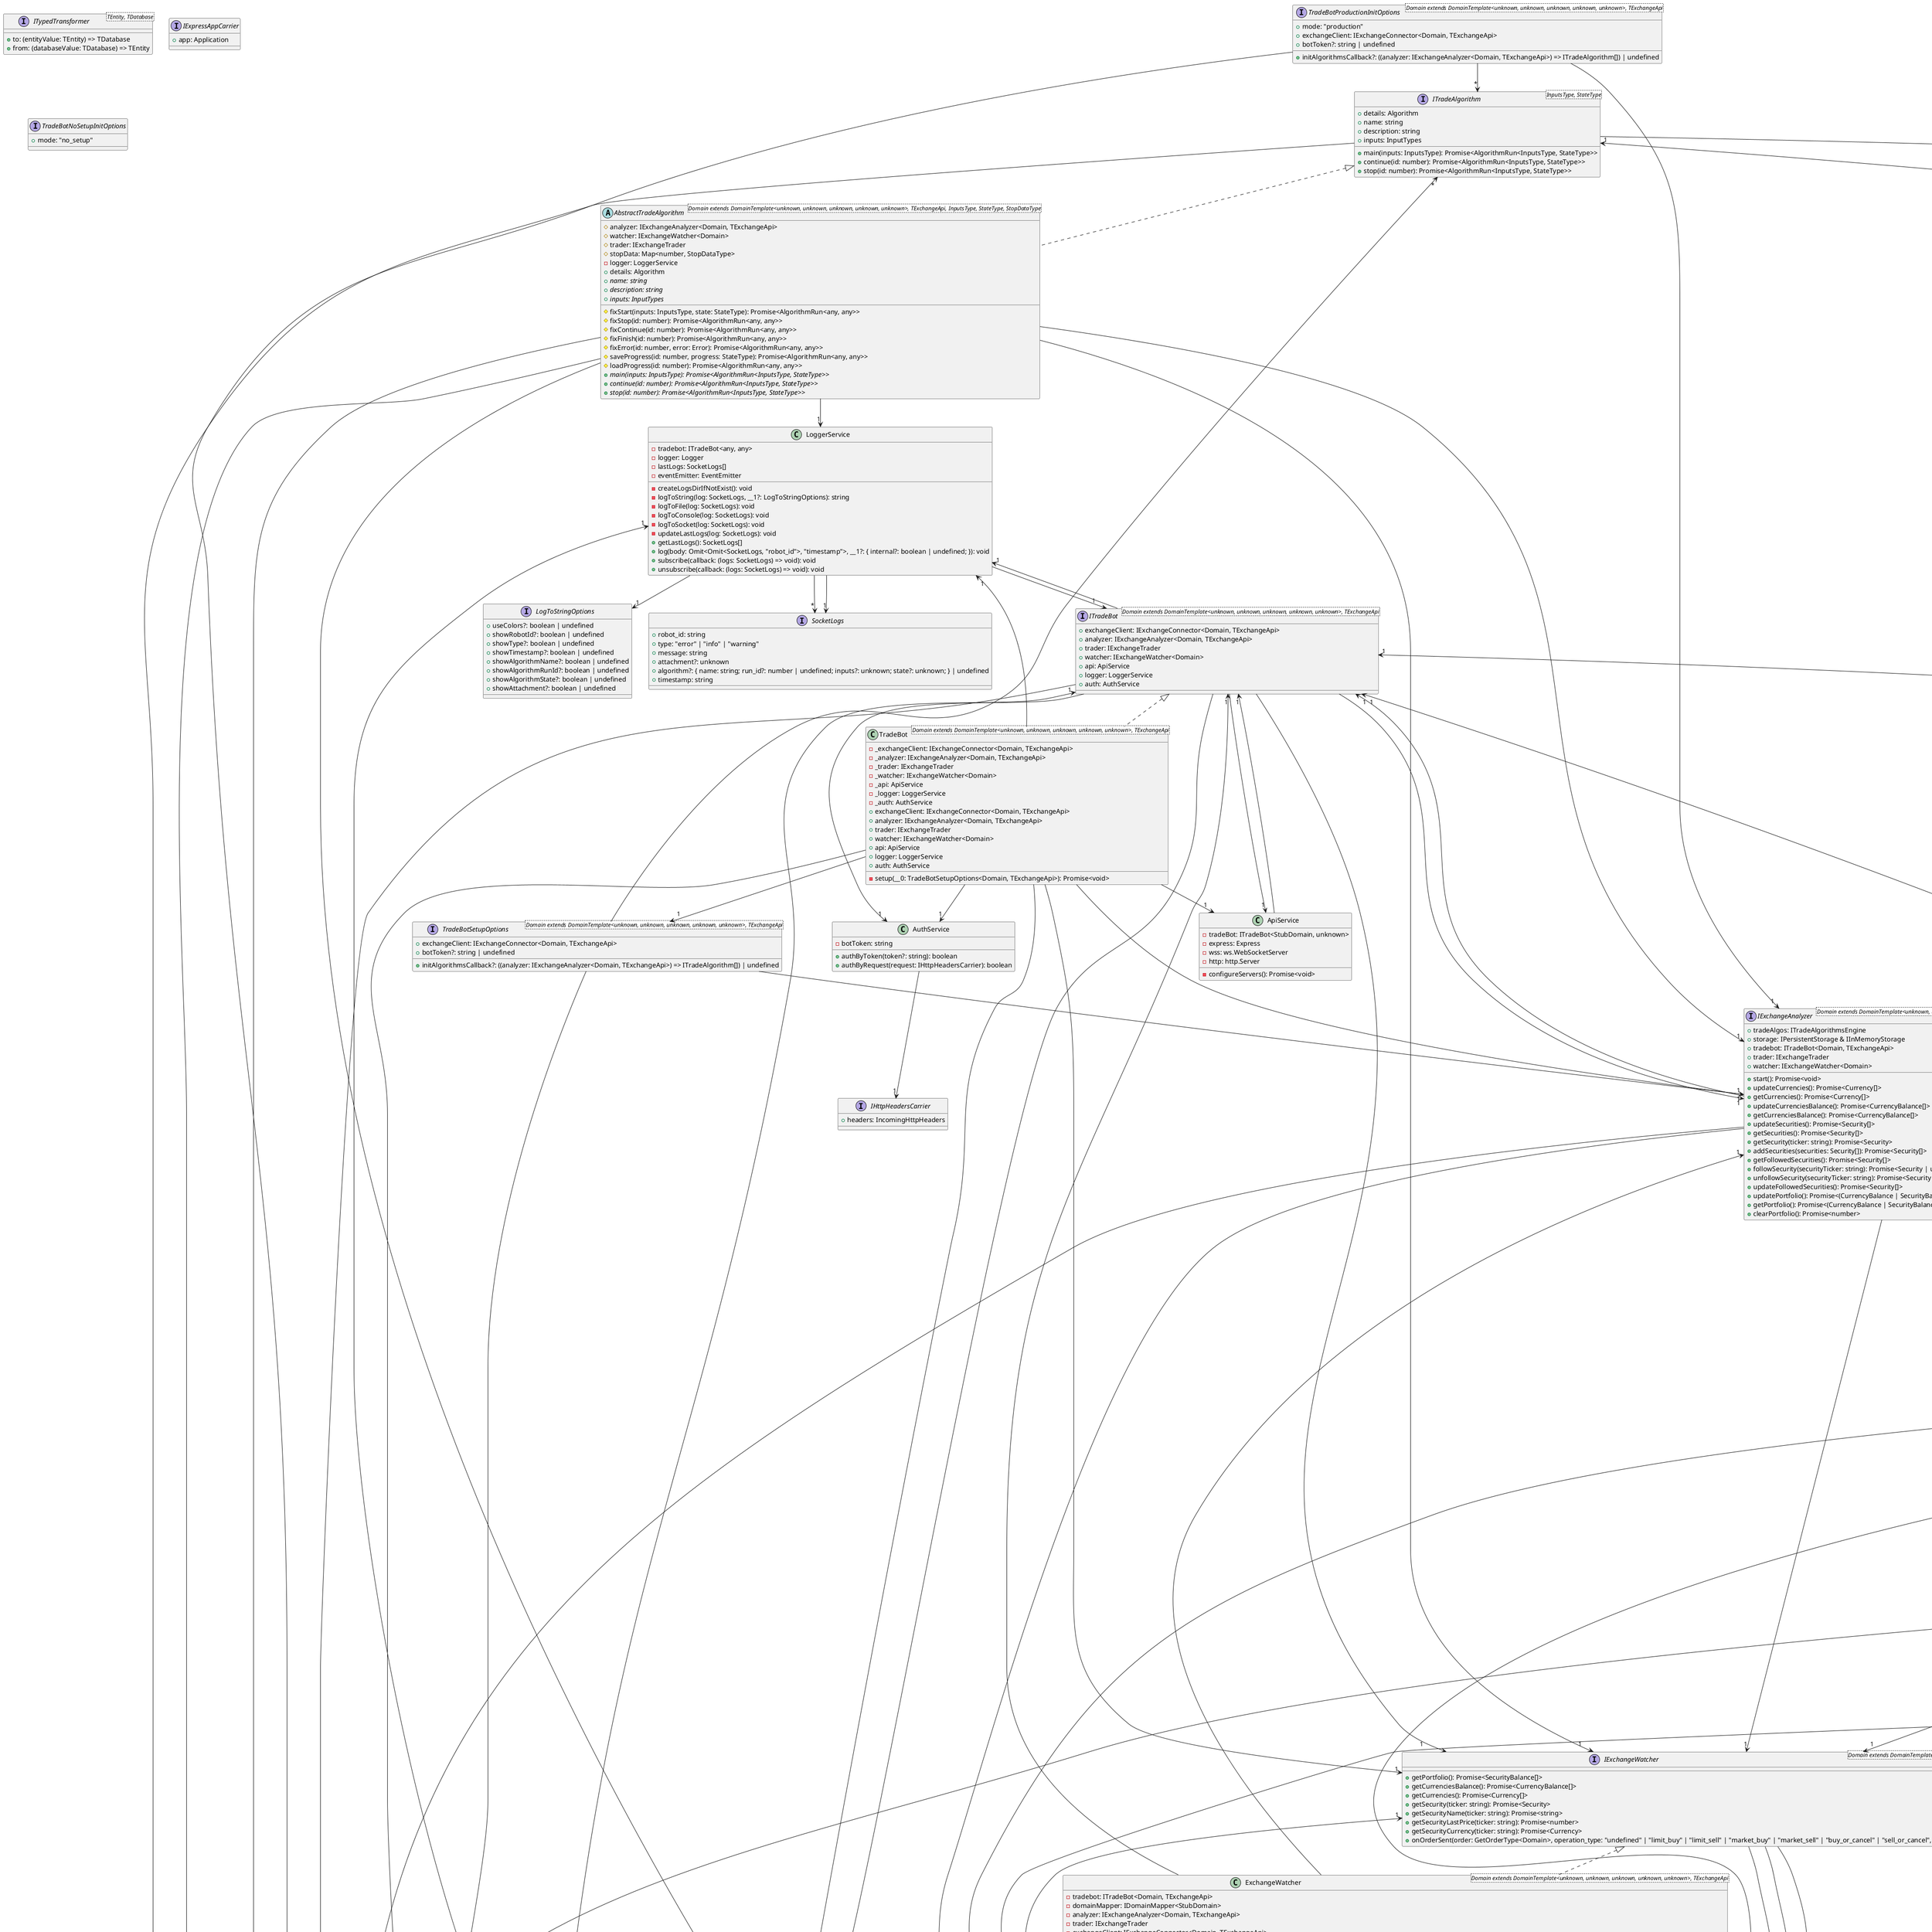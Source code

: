 @startuml
interface ITradeModule<Domain extends DomainTemplate<unknown, unknown, unknown, unknown, unknown>> {
    +sell(options: CreateOrderOptions): Promise<GetOrderType<Domain>>
    +buy(options: CreateOrderOptions): Promise<GetOrderType<Domain>>
    +marketSell(options: CreateOrderOptions): Promise<GetOrderType<Domain>>
    +marketBuy(options: CreateOrderOptions): Promise<GetOrderType<Domain>>
    +sellOrCancel(): Promise<GetOrderType<Domain>>
    +buyOrCancel(): Promise<GetOrderType<Domain>>
}
interface IInfoModule<Domain extends DomainTemplate<unknown, unknown, unknown, unknown, unknown>> {
    +getCurrencies(): Promise<GetCurrencyType<Domain>[]>
    +getSecurityLastPrice(ticker: string): Promise<number>
    +getSecurityCurrency(ticker: string): Promise<GetCurrencyType<Domain>>
    +getSecurityName(ticker: string): Promise<string>
    +getSecurity(ticker: string, ignoreCache?: boolean | undefined): Promise<GetSecurityBalanceType<Domain> | null>
    +getSecurityByExchangeId(id: string, ignoreCache?: boolean | undefined): Promise<GetSecurityBalanceType<Domain> | null>
}
interface IExchangeConnector<Domain extends DomainTemplate<unknown, unknown, unknown, unknown, unknown>, TExchangeApi> {
    +api: TExchangeApi
    +tradeModule: ITradeModule<Domain>
    +infoModule: IInfoModule<Domain>
    +domainMapper: IDomainMapper<Domain>
    +getPortfolio(): Promise<GetSecurityBalanceType<Domain>[]>
    +getCurrenciesBalance(): Promise<GetCurrencyBalanceType<Domain>[]>
}
abstract class AbstractTradeModule<Domain extends DomainTemplate<unknown, unknown, unknown, unknown, unknown>, TExchangeApi> implements ITradeModule {
    #exchangeClient: IExchangeConnector<Domain, TExchangeApi>
    +setExchangeClient(exchangeClient: IExchangeConnector<Domain, TExchangeApi>): void
    +{abstract} sell(__0: CreateOrderOptions): Promise<GetOrderType<Domain>>
    +{abstract} buy(__0: CreateOrderOptions): Promise<GetOrderType<Domain>>
    +{abstract} marketSell(__0: CreateOrderOptions): Promise<GetOrderType<Domain>>
    +{abstract} marketBuy(__0: CreateOrderOptions): Promise<GetOrderType<Domain>>
    +{abstract} sellOrCancel(): Promise<GetOrderType<Domain>>
    +{abstract} buyOrCancel(): Promise<GetOrderType<Domain>>
}
abstract class AbstractInfoModule<Domain extends DomainTemplate<unknown, unknown, unknown, unknown, unknown>, TExchangeApi> implements IInfoModule {
    #exchangeClient: IExchangeConnector<Domain, TExchangeApi>
    +setExchangeClient(exchangeClient: IExchangeConnector<Domain, TExchangeApi>): void
    +{abstract} getCurrencies(): Promise<GetCurrencyType<Domain>[]>
    +{abstract} getSecurityLastPrice(ticker: string): Promise<number>
    +{abstract} getSecurityCurrency(ticker: string): Promise<GetCurrencyType<Domain>>
    +{abstract} getSecurityName(ticker: string): Promise<string>
    +{abstract} getSecurity(ticker: string, ignoreCache?: boolean | undefined): Promise<GetSecurityType<Domain> | null>
    +{abstract} getSecurityByExchangeId(id: string, ignoreCache?: boolean | undefined): Promise<GetSecurityType<Domain> | null>
}
abstract class AbstractExchangeConnector<Domain extends DomainTemplate<unknown, unknown, unknown, unknown, unknown>, TExchangeApi> implements IExchangeConnector {
    -_isAccountInitialized: boolean
    +isAccountInitialized: boolean
    #isAccountInitialized: boolean
    +api: TExchangeApi
    +tradeModule: ITradeModule<Domain>
    +infoModule: IInfoModule<Domain>
    +domainMapper: IDomainMapper<Domain>
    #{abstract} initAccount(): Promise<unknown>
    +{abstract} getPortfolio(): Promise<GetSecurityBalanceType<Domain>[]>
    +{abstract} getCurrenciesBalance(): Promise<GetCurrencyBalanceType<Domain>[]>
}
class Algorithm {
    +name: string
    +description: string
    +inputTypes: InputTypes
    +algorithmRuns?: AlgorithmRun<any, any>[] | undefined
}
interface ITypedTransformer<TEntity, TDatabase> {
    +to: (entityValue: TEntity) => TDatabase
    +from: (databaseValue: TDatabase) => TEntity
}
class AlgorithmsRepository extends Repository
class AlgorithmRunsRepository extends Repository {
    +runOne(algorithmName: string, inputs: unknown, state?: unknown): Promise<AlgorithmRun<any, any>>
    +saveProgress(id: number, state: unknown): Promise<AlgorithmRun<any, any>>
    +loadProgress(id: number): Promise<AlgorithmRun<any, any> | null>
    +stopOne(id: number): Promise<AlgorithmRun<any, any>>
    +resumeOne(id: number): Promise<AlgorithmRun<any, any>>
    +finishOne(id: number): Promise<AlgorithmRun<any, any>>
    +storeError(id: number, error: Error): Promise<AlgorithmRun<any, any>>
    +findManyByAlgorithm(algorithmName: string): Promise<AlgorithmRun<any, any>[]>
    +findAllUnfinished(): Promise<AlgorithmRun<any, any>[]>
}
interface GetOrdersOptions extends ZGetOrdersOptions
class OrdersRepository extends Repository {
    +saveOne(order: Order, operation: "undefined" | "limit_buy" | "limit_sell" | "market_buy" | "market_sell" | "buy_or_cancel" | "sell_or_cancel", runId?: number | undefined): Promise<Order>
    +search(options: GetOrdersOptions): Promise<Order[]>
}
interface IPersistentStorage {
    +orders: OrdersRepository
    +algorithms: AlgorithmsRepository
    +algorithmRuns: AlgorithmRunsRepository
}
class PersistentStorage implements IPersistentStorage {
    +orders: OrdersRepository
    +algorithms: AlgorithmsRepository
    +algorithmRuns: AlgorithmRunsRepository
    -datasource: DataSource
    -initDatasource(id: string): DataSource
}
class PortfolioRepository {
    -items: PortfolioPosition[]
    -securitiesStore: SecuritiesRepository
    -findPosition(position: PortfolioPosition, searchIn?: PortfolioPosition[]): PortfolioPosition | undefined
    +setSecuritiesStore(store: SecuritiesRepository): void
    +portfolio: PortfolioPosition[]
    +currencies: CurrencyBalance[]
    +securities: SecurityBalance[]
    +updatePositions(positions: PortfolioPosition[]): void
    +updatePositionsAll(positions: PortfolioPosition[]): void
}
class SecuritiesRepository {
    -items: Security[]
    -followList: string[]
    -updateJournal: Map<string, Date>
    -portfolioStore: PortfolioRepository
    +setPortfolioStore(store: PortfolioRepository): void
    +securities: Security[]
    +followedSecurities: Security[]
    +securitiesWithUpdates: { updatedAt: Date | undefined; name: string; ticker: string; price: number; currencyTicker: string; }[]
    +follow(securityTicker: string): Security | undefined
    +unfollow(securityTicker: string): Security | undefined
    +updateSecurities(securities: Security[]): void
    +getBalanceOf(securityTicker: string): SecurityBalance | undefined
}
class CurrenciesRepository {
    -items: Currency[]
    -portfolioStore: PortfolioRepository
    +setPortfolioStore(store: PortfolioRepository): void
    +currencies: Currency[]
    +updateCurrenciesAll(currencies: Currency[]): void
    +getBalanceOf(currencyTicker: string): CurrencyBalance | undefined
}
interface IInMemoryStorage {
    +securities: SecuritiesRepository
    +portfolio: PortfolioRepository
    +currencies: CurrenciesRepository
}
class InMemoryStorage implements IInMemoryStorage {
    +securities: SecuritiesRepository
    +portfolio: PortfolioRepository
    +currencies: CurrenciesRepository
}
class UnitedStorage implements IPersistentStorage, IInMemoryStorage {
    +currencies: CurrenciesRepository
    +portfolio: PortfolioRepository
    +securities: SecuritiesRepository
    +orders: OrdersRepository
    +algorithms: AlgorithmsRepository
    +algorithmRuns: AlgorithmRunsRepository
    -_persistent: IPersistentStorage
    -_memory: IInMemoryStorage
}
class Order {
    +exchangeId: string
    +securityTicker: string
    +status: OrderStatus
    +operation: "undefined" | "limit_buy" | "limit_sell" | "market_buy" | "market_sell" | "buy_or_cancel" | "sell_or_cancel"
    +lots: number
    +price: number
    +updatedAt?: Date | undefined
    +algorithmRunId?: number | undefined
    +algorithmRun?: AlgorithmRun<any, any> | undefined
}
class AlgorithmRun<InputType, StateType> {
    +id: number
    +algorithmName: string
    +inputs: InputType
    +status: AlgorithmRunStatus
    +state: StateType
    +updatedAt: Date
    +createdAt: Date
    +algorithm: Algorithm
    +orders: Order[]
}
interface Currency {
    +name: string
    +ticker: string
    +exchangeTicker: string
}
interface CurrencyBalance {
    +type: "currency"
    +currencyTicker: string
    +amount: number
}
interface SecurityBalance {
    +type: "security"
    +securityTicker: string
    +amount: number
}
interface Security {
    +name: string
    +ticker: string
    +price: number
    +currencyTicker: string
}
abstract class AbstractDomainMapper<Domain extends DomainTemplate<unknown, unknown, unknown, unknown, unknown>, TExchangeApi> implements IDomainMapper {
    #exchangeClient: IExchangeConnector<Domain, TExchangeApi>
    +setExchangeClient(exchangeClient: IExchangeConnector<Domain, TExchangeApi>): void
    +{abstract} currency(currency: GetCurrencyType<Domain>): Promise<Currency>
    +{abstract} currencyBalance(currency: GetCurrencyBalanceType<Domain>): Promise<CurrencyBalance>
    +{abstract} security(security: GetSecurityType<Domain>): Promise<Security>
    +{abstract} securityBalance(portfolio: GetSecurityBalanceType<Domain>): Promise<SecurityBalance>
    +{abstract} order(order: GetOrderType<Domain>): Promise<Order>
    +{abstract} orderStatus(order: GetOrderType<Domain>): OrderStatus
    +{abstract} orderOperation(order: GetOrderType<Domain>): "undefined" | "limit_buy" | "limit_sell" | "market_buy" | "market_sell" | "buy_or_cancel" | "sell_or_cancel"
}
interface IDomainMapper<Domain extends DomainTemplate<unknown, unknown, unknown, unknown, unknown>> {
    +currency(currency: GetCurrencyType<Domain>): Promise<Currency>
    +currencyBalance(currency: GetCurrencyBalanceType<Domain>): Promise<CurrencyBalance>
    +security(security: GetSecurityType<Domain>): Promise<Security>
    +securityBalance(security: GetSecurityBalanceType<Domain>): Promise<SecurityBalance>
    +order(order: GetOrderType<Domain>): Promise<Order>
    +orderStatus(order: GetOrderType<Domain>): OrderStatus
    +orderOperation(order: GetOrderType<Domain>): "undefined" | "limit_buy" | "limit_sell" | "market_buy" | "market_sell" | "buy_or_cancel" | "sell_or_cancel"
}
interface ITradeAlgorithm<InputsType, StateType> {
    +details: Algorithm
    +name: string
    +description: string
    +inputs: InputTypes
    +main(inputs: InputsType): Promise<AlgorithmRun<InputsType, StateType>>
    +continue(id: number): Promise<AlgorithmRun<InputsType, StateType>>
    +stop(id: number): Promise<AlgorithmRun<InputsType, StateType>>
}
interface ITradeAlgorithmsEngine {
    +description: Algorithm[]
    +runAlgorithm(name: string, inputs: unknown): Promise<AlgorithmRun<any, any>>
    +resumeAlgorithms(): Promise<void>
    +continueAlgorithm(name: string, run_id: number): Promise<AlgorithmRun<any, any>>
    +stopAlgorithm(name: string, run_id: number): Promise<AlgorithmRun<any, any>>
}
interface IExpressAppCarrier {
    +app: Application
}
class ApiService {
    -tradeBot: ITradeBot<StubDomain, unknown>
    -express: Express
    -wss: ws.WebSocketServer
    -http: http.Server
    -configureServers(): Promise<void>
}
interface IHttpHeadersCarrier {
    +headers: IncomingHttpHeaders
}
class AuthService {
    -botToken: string
    +authByToken(token?: string): boolean
    +authByRequest(request: IHttpHeadersCarrier): boolean
}
interface LogToStringOptions {
    +useColors?: boolean | undefined
    +showRobotId?: boolean | undefined
    +showType?: boolean | undefined
    +showTimestamp?: boolean | undefined
    +showAlgorithmName?: boolean | undefined
    +showAlgorithmRunId?: boolean | undefined
    +showAlgorithmState?: boolean | undefined
    +showAttachment?: boolean | undefined
}
interface SocketLogs {
    +robot_id: string
    +type: "error" | "info" | "warning"
    +message: string
    +attachment?: unknown
    +algorithm?: { name: string; run_id?: number | undefined; inputs?: unknown; state?: unknown; } | undefined
    +timestamp: string
}
class LoggerService {
    -tradebot: ITradeBot<any, any>
    -logger: Logger
    -lastLogs: SocketLogs[]
    -eventEmitter: EventEmitter
    -createLogsDirIfNotExist(): void
    -logToString(log: SocketLogs, __1?: LogToStringOptions): string
    -logToFile(log: SocketLogs): void
    -logToConsole(log: SocketLogs): void
    -logToSocket(log: SocketLogs): void
    -updateLastLogs(log: SocketLogs): void
    +getLastLogs(): SocketLogs[]
    +log(body: Omit<Omit<SocketLogs, "robot_id">, "timestamp">, __1?: { internal?: boolean | undefined; }): void
    +subscribe(callback: (logs: SocketLogs) => void): void
    +unsubscribe(callback: (logs: SocketLogs) => void): void
}
interface ITradeBot<Domain extends DomainTemplate<unknown, unknown, unknown, unknown, unknown>, TExchangeApi> {
    +exchangeClient: IExchangeConnector<Domain, TExchangeApi>
    +analyzer: IExchangeAnalyzer<Domain, TExchangeApi>
    +trader: IExchangeTrader
    +watcher: IExchangeWatcher<Domain>
    +api: ApiService
    +logger: LoggerService
    +auth: AuthService
}
class TradeAlgorithmsEngine<Domain extends DomainTemplate<unknown, unknown, unknown, unknown, unknown>, TExchangeApi> implements ITradeAlgorithmsEngine {
    #analyzer: IExchangeAnalyzer<Domain, TExchangeApi>
    #trader: IExchangeTrader
    #watcher: IExchangeWatcher<Domain>
    #tradebot: ITradeBot<Domain, TExchangeApi>
    #algorithms: ITradeAlgorithm<unknown, unknown>[]
    +description: Algorithm[]
    +runAlgorithm(name: string, inputs: unknown): Promise<AlgorithmRun<any, any>>
    +resumeAlgorithms(): Promise<void>
    +continueAlgorithm(name: string, id: number): Promise<AlgorithmRun<any, any>>
    +stopAlgorithm(name: string, id: number): Promise<AlgorithmRun<any, any>>
}
interface IExchangeTrader {
    +scheduleAction(action: JobCallback, date: Date): Job
    +scheduleOrder(date: Date, order: CreateOrderOptions, algorithm_name?: string | undefined, run_id?: number | undefined): Job
    +sendOrder(orderDetails: CreateOrderOptions, algorithm_name?: string | undefined, run_id?: number | undefined): Promise<OrderStatus>
}
interface IExchangeWatcher<Domain extends DomainTemplate<unknown, unknown, unknown, unknown, unknown>> {
    +getPortfolio(): Promise<SecurityBalance[]>
    +getCurrenciesBalance(): Promise<CurrencyBalance[]>
    +getCurrencies(): Promise<Currency[]>
    +getSecurity(ticker: string): Promise<Security>
    +getSecurityName(ticker: string): Promise<string>
    +getSecurityLastPrice(ticker: string): Promise<number>
    +getSecurityCurrency(ticker: string): Promise<Currency>
    +onOrderSent(order: GetOrderType<Domain>, operation_type: "undefined" | "limit_buy" | "limit_sell" | "market_buy" | "market_sell" | "buy_or_cancel" | "sell_or_cancel", runId?: number | undefined): OrderStatus
}
interface IExchangeAnalyzer<Domain extends DomainTemplate<unknown, unknown, unknown, unknown, unknown>, TExchangeApi> {
    +tradeAlgos: ITradeAlgorithmsEngine
    +storage: IPersistentStorage & IInMemoryStorage
    +tradebot: ITradeBot<Domain, TExchangeApi>
    +trader: IExchangeTrader
    +watcher: IExchangeWatcher<Domain>
    +start(): Promise<void>
    +updateCurrencies(): Promise<Currency[]>
    +getCurrencies(): Promise<Currency[]>
    +updateCurrenciesBalance(): Promise<CurrencyBalance[]>
    +getCurrenciesBalance(): Promise<CurrencyBalance[]>
    +updateSecurities(): Promise<Security[]>
    +getSecurities(): Promise<Security[]>
    +getSecurity(ticker: string): Promise<Security>
    +addSecurities(securities: Security[]): Promise<Security[]>
    +getFollowedSecurities(): Promise<Security[]>
    +followSecurity(securityTicker: string): Promise<Security | undefined>
    +unfollowSecurity(securityTicker: string): Promise<Security | undefined>
    +updateFollowedSecurities(): Promise<Security[]>
    +updatePortfolio(): Promise<(CurrencyBalance | SecurityBalance)[]>
    +getPortfolio(): Promise<(CurrencyBalance | SecurityBalance)[]>
    +clearPortfolio(): Promise<number>
}
class ExchangeAnalyzer<Domain extends DomainTemplate<unknown, unknown, unknown, unknown, unknown>, TExchangeApi> implements IExchangeAnalyzer {
    +tradeAlgos: ITradeAlgorithmsEngine
    +storage: UnitedStorage
    +tradebot: ITradeBot<Domain, TExchangeApi>
    +trader: IExchangeTrader
    +watcher: IExchangeWatcher<Domain>
    +start(): Promise<void>
    -initUpdaters(): Promise<void>
    -loadSecurityIfNotExist(ticker: string): Promise<Security | undefined>
    -loadSecuritiesIfNotExist(tickers: string[]): Promise<Security[]>
    +updateCurrencies(): Promise<Currency[]>
    +getCurrencies(): Promise<Currency[]>
    +updateCurrenciesBalance(): Promise<CurrencyBalance[]>
    +getCurrenciesBalance(): Promise<CurrencyBalance[]>
    +updateSecurities(): Promise<Security[]>
    +getSecurities(): Promise<Security[]>
    +getSecurity(ticker: string): Promise<Security>
    +addSecurities(securities: Security[]): Promise<Security[]>
    +getFollowedSecurities(): Promise<Security[]>
    +followSecurity(securityTicker: string): Promise<Security | undefined>
    +unfollowSecurity(securityTicker: string): Promise<Security | undefined>
    +updateFollowedSecurities(): Promise<Security[]>
    +updatePortfolio(): Promise<(CurrencyBalance | SecurityBalance)[]>
    +getPortfolio(): Promise<(CurrencyBalance | SecurityBalance)[]>
    +clearPortfolio(): Promise<number>
}
class ExchangeTrader<Domain extends DomainTemplate<unknown, unknown, unknown, unknown, unknown>, TExchangeApi> implements IExchangeTrader {
    -tradebot: ITradeBot<Domain, TExchangeApi>
    -watcher: IExchangeWatcher<Domain>
    -logger: LoggerService
    -exchangeClient: IExchangeConnector<Domain, TExchangeApi>
    +scheduleAction(action: JobCallback, date: Date): Job
    +scheduleOrder(date: Date, order: CreateOrderOptions, algorithm_name?: string | undefined, run_id?: number | undefined): Job
    +sendOrder(orderDetails: CreateOrderOptions, algorithm_name?: string | undefined, run_id?: number | undefined): Promise<OrderStatus>
}
class ExchangeWatcher<Domain extends DomainTemplate<unknown, unknown, unknown, unknown, unknown>, TExchangeApi> implements IExchangeWatcher {
    -tradebot: ITradeBot<Domain, TExchangeApi>
    -domainMapper: IDomainMapper<StubDomain>
    -analyzer: IExchangeAnalyzer<Domain, TExchangeApi>
    -trader: IExchangeTrader
    -exchangeClient: IExchangeConnector<Domain, TExchangeApi>
    +getPortfolio(): Promise<SecurityBalance[]>
    +getCurrenciesBalance(): Promise<CurrencyBalance[]>
    +getCurrencies(): Promise<Currency[]>
    +getSecurity(ticker: string): Promise<Security>
    +getSecurityName(ticker: string): Promise<string>
    +getSecurityLastPrice(ticker: string): Promise<number>
    +getSecurityCurrency(ticker: string): Promise<Currency>
    +onOrderSent(order: GetOrderType<Domain>, operation_type: "undefined" | "limit_buy" | "limit_sell" | "market_buy" | "market_sell" | "buy_or_cancel" | "sell_or_cancel", runId?: number | undefined): OrderStatus
}
interface TradeBotProductionInitOptions<Domain extends DomainTemplate<unknown, unknown, unknown, unknown, unknown>, TExchangeApi> {
    +mode: "production"
    +exchangeClient: IExchangeConnector<Domain, TExchangeApi>
    +botToken?: string | undefined
    +initAlgorithmsCallback?: ((analyzer: IExchangeAnalyzer<Domain, TExchangeApi>) => ITradeAlgorithm[]) | undefined
}
interface TradeBotNoSetupInitOptions {
    +mode: "no_setup"
}
interface TradeBotSetupOptions<Domain extends DomainTemplate<unknown, unknown, unknown, unknown, unknown>, TExchangeApi> {
    +exchangeClient: IExchangeConnector<Domain, TExchangeApi>
    +botToken?: string | undefined
    +initAlgorithmsCallback?: ((analyzer: IExchangeAnalyzer<Domain, TExchangeApi>) => ITradeAlgorithm[]) | undefined
}
class TradeBot<Domain extends DomainTemplate<unknown, unknown, unknown, unknown, unknown>, TExchangeApi> implements ITradeBot {
    -_exchangeClient: IExchangeConnector<Domain, TExchangeApi>
    -_analyzer: IExchangeAnalyzer<Domain, TExchangeApi>
    -_trader: IExchangeTrader
    -_watcher: IExchangeWatcher<Domain>
    -_api: ApiService
    -_logger: LoggerService
    -_auth: AuthService
    +exchangeClient: IExchangeConnector<Domain, TExchangeApi>
    +analyzer: IExchangeAnalyzer<Domain, TExchangeApi>
    +trader: IExchangeTrader
    +watcher: IExchangeWatcher<Domain>
    +api: ApiService
    +logger: LoggerService
    +auth: AuthService
    -setup(__0: TradeBotSetupOptions<Domain, TExchangeApi>): Promise<void>
}
abstract class AbstractTradeAlgorithm<Domain extends DomainTemplate<unknown, unknown, unknown, unknown, unknown>, TExchangeApi, InputsType, StateType, StopDataType> implements ITradeAlgorithm {
    #analyzer: IExchangeAnalyzer<Domain, TExchangeApi>
    #watcher: IExchangeWatcher<Domain>
    #trader: IExchangeTrader
    #stopData: Map<number, StopDataType>
    -logger: LoggerService
    +details: Algorithm
    #fixStart(inputs: InputsType, state: StateType): Promise<AlgorithmRun<any, any>>
    #fixStop(id: number): Promise<AlgorithmRun<any, any>>
    #fixContinue(id: number): Promise<AlgorithmRun<any, any>>
    #fixFinish(id: number): Promise<AlgorithmRun<any, any>>
    #fixError(id: number, error: Error): Promise<AlgorithmRun<any, any>>
    #saveProgress(id: number, progress: StateType): Promise<AlgorithmRun<any, any>>
    #loadProgress(id: number): Promise<AlgorithmRun<any, any>>
    +{abstract} name: string
    +{abstract} description: string
    +{abstract} inputs: InputTypes
    +{abstract} main(inputs: InputsType): Promise<AlgorithmRun<InputsType, StateType>>
    +{abstract} continue(id: number): Promise<AlgorithmRun<InputsType, StateType>>
    +{abstract} stop(id: number): Promise<AlgorithmRun<InputsType, StateType>>
}
IExchangeConnector --> "1" ITradeModule
IExchangeConnector --> "1" IInfoModule
IExchangeConnector --> "1" IDomainMapper
AbstractTradeModule --> "1" IExchangeConnector
AbstractInfoModule --> "1" IExchangeConnector
AbstractExchangeConnector --> "1" ITradeModule
AbstractExchangeConnector --> "1" IInfoModule
AbstractExchangeConnector --> "1" IDomainMapper
Algorithm --> "1" AlgorithmRun
AlgorithmRunsRepository --> "1" AlgorithmRun
OrdersRepository --> "1" Order
OrdersRepository --> "1" GetOrdersOptions
OrdersRepository --> "*" Order
IPersistentStorage --> "1" OrdersRepository
IPersistentStorage --> "1" AlgorithmsRepository
IPersistentStorage --> "1" AlgorithmRunsRepository
PersistentStorage --> "1" OrdersRepository
PersistentStorage --> "1" AlgorithmsRepository
PersistentStorage --> "1" AlgorithmRunsRepository
PortfolioRepository --> "1" SecuritiesRepository
PortfolioRepository --> "*" CurrencyBalance
PortfolioRepository --> "*" SecurityBalance
SecuritiesRepository --> "*" Security
SecuritiesRepository --> "1" PortfolioRepository
SecuritiesRepository --> "1" Security
SecuritiesRepository --> "1" SecurityBalance
CurrenciesRepository --> "*" Currency
CurrenciesRepository --> "1" PortfolioRepository
CurrenciesRepository --> "1" Currency
CurrenciesRepository --> "1" CurrencyBalance
IInMemoryStorage --> "1" SecuritiesRepository
IInMemoryStorage --> "1" PortfolioRepository
IInMemoryStorage --> "1" CurrenciesRepository
InMemoryStorage --> "1" SecuritiesRepository
InMemoryStorage --> "1" PortfolioRepository
InMemoryStorage --> "1" CurrenciesRepository
UnitedStorage --> "1" CurrenciesRepository
UnitedStorage --> "1" PortfolioRepository
UnitedStorage --> "1" SecuritiesRepository
UnitedStorage --> "1" OrdersRepository
UnitedStorage --> "1" AlgorithmsRepository
UnitedStorage --> "1" AlgorithmRunsRepository
UnitedStorage --> "1" IPersistentStorage
UnitedStorage --> "1" IInMemoryStorage
Order --> "1" AlgorithmRun
AlgorithmRun --> "1" Algorithm
AlgorithmRun --> "*" Order
AbstractDomainMapper --> "1" IExchangeConnector
AbstractDomainMapper --> "1" Currency
AbstractDomainMapper --> "1" CurrencyBalance
AbstractDomainMapper --> "1" Security
AbstractDomainMapper --> "1" SecurityBalance
AbstractDomainMapper --> "1" Order
IDomainMapper --> "1" Currency
IDomainMapper --> "1" CurrencyBalance
IDomainMapper --> "1" Security
IDomainMapper --> "1" SecurityBalance
IDomainMapper --> "1" Order
ITradeAlgorithm --> "1" Algorithm
ITradeAlgorithm --> "1" AlgorithmRun
ITradeAlgorithmsEngine --> "*" Algorithm
ITradeAlgorithmsEngine --> "1" AlgorithmRun
ApiService --> "1" ITradeBot
AuthService --> "1" IHttpHeadersCarrier
LoggerService --> "1" ITradeBot
LoggerService --> "*" SocketLogs
LoggerService --> "1" SocketLogs
LoggerService --> "1" LogToStringOptions
ITradeBot --> "1" IExchangeConnector
ITradeBot --> "1" IExchangeAnalyzer
ITradeBot --> "1" IExchangeTrader
ITradeBot --> "1" IExchangeWatcher
ITradeBot --> "1" ApiService
ITradeBot --> "1" LoggerService
ITradeBot --> "1" AuthService
TradeAlgorithmsEngine --> "1" IExchangeAnalyzer
TradeAlgorithmsEngine --> "1" IExchangeTrader
TradeAlgorithmsEngine --> "1" IExchangeWatcher
TradeAlgorithmsEngine --> "1" ITradeBot
TradeAlgorithmsEngine --> "1" ITradeAlgorithm
TradeAlgorithmsEngine --> "*" Algorithm
TradeAlgorithmsEngine --> "1" AlgorithmRun
IExchangeWatcher --> "*" SecurityBalance
IExchangeWatcher --> "*" CurrencyBalance
IExchangeWatcher --> "*" Currency
IExchangeWatcher --> "1" Security
IExchangeWatcher --> "1" Currency
IExchangeAnalyzer --> "1" ITradeAlgorithmsEngine
IExchangeAnalyzer --> "1" IPersistentStorage
IExchangeAnalyzer --> "1" IInMemoryStorage
IExchangeAnalyzer --> "1" ITradeBot
IExchangeAnalyzer --> "1" IExchangeTrader
IExchangeAnalyzer --> "1" IExchangeWatcher
IExchangeAnalyzer --> "*" Currency
IExchangeAnalyzer --> "*" CurrencyBalance
IExchangeAnalyzer --> "*" Security
IExchangeAnalyzer --> "1" Security
IExchangeAnalyzer --> "1" CurrencyBalance
IExchangeAnalyzer --> "1" SecurityBalance
ExchangeAnalyzer --> "1" ITradeAlgorithmsEngine
ExchangeAnalyzer --> "1" UnitedStorage
ExchangeAnalyzer --> "1" ITradeBot
ExchangeAnalyzer --> "1" IExchangeTrader
ExchangeAnalyzer --> "1" IExchangeWatcher
ExchangeAnalyzer --> "1" Security
ExchangeAnalyzer --> "*" Security
ExchangeAnalyzer --> "*" Currency
ExchangeAnalyzer --> "*" CurrencyBalance
ExchangeAnalyzer --> "1" CurrencyBalance
ExchangeAnalyzer --> "1" SecurityBalance
ExchangeTrader --> "1" ITradeBot
ExchangeTrader --> "1" IExchangeWatcher
ExchangeTrader --> "1" LoggerService
ExchangeTrader --> "1" IExchangeConnector
ExchangeWatcher --> "1" ITradeBot
ExchangeWatcher --> "1" IDomainMapper
ExchangeWatcher --> "1" IExchangeAnalyzer
ExchangeWatcher --> "1" IExchangeTrader
ExchangeWatcher --> "1" IExchangeConnector
ExchangeWatcher --> "*" SecurityBalance
ExchangeWatcher --> "*" CurrencyBalance
ExchangeWatcher --> "*" Currency
ExchangeWatcher --> "1" Security
ExchangeWatcher --> "1" Currency
TradeBotProductionInitOptions --> "1" IExchangeConnector
TradeBotProductionInitOptions --> "1" IExchangeAnalyzer
TradeBotProductionInitOptions --> "*" ITradeAlgorithm
TradeBotSetupOptions --> "1" IExchangeConnector
TradeBotSetupOptions --> "1" IExchangeAnalyzer
TradeBotSetupOptions --> "*" ITradeAlgorithm
TradeBot --> "1" IExchangeConnector
TradeBot --> "1" IExchangeAnalyzer
TradeBot --> "1" IExchangeTrader
TradeBot --> "1" IExchangeWatcher
TradeBot --> "1" ApiService
TradeBot --> "1" LoggerService
TradeBot --> "1" AuthService
TradeBot --> "1" TradeBotSetupOptions
AbstractTradeAlgorithm --> "1" IExchangeAnalyzer
AbstractTradeAlgorithm --> "1" IExchangeWatcher
AbstractTradeAlgorithm --> "1" IExchangeTrader
AbstractTradeAlgorithm --> "1" LoggerService
AbstractTradeAlgorithm --> "1" Algorithm
AbstractTradeAlgorithm --> "1" AlgorithmRun
@enduml
